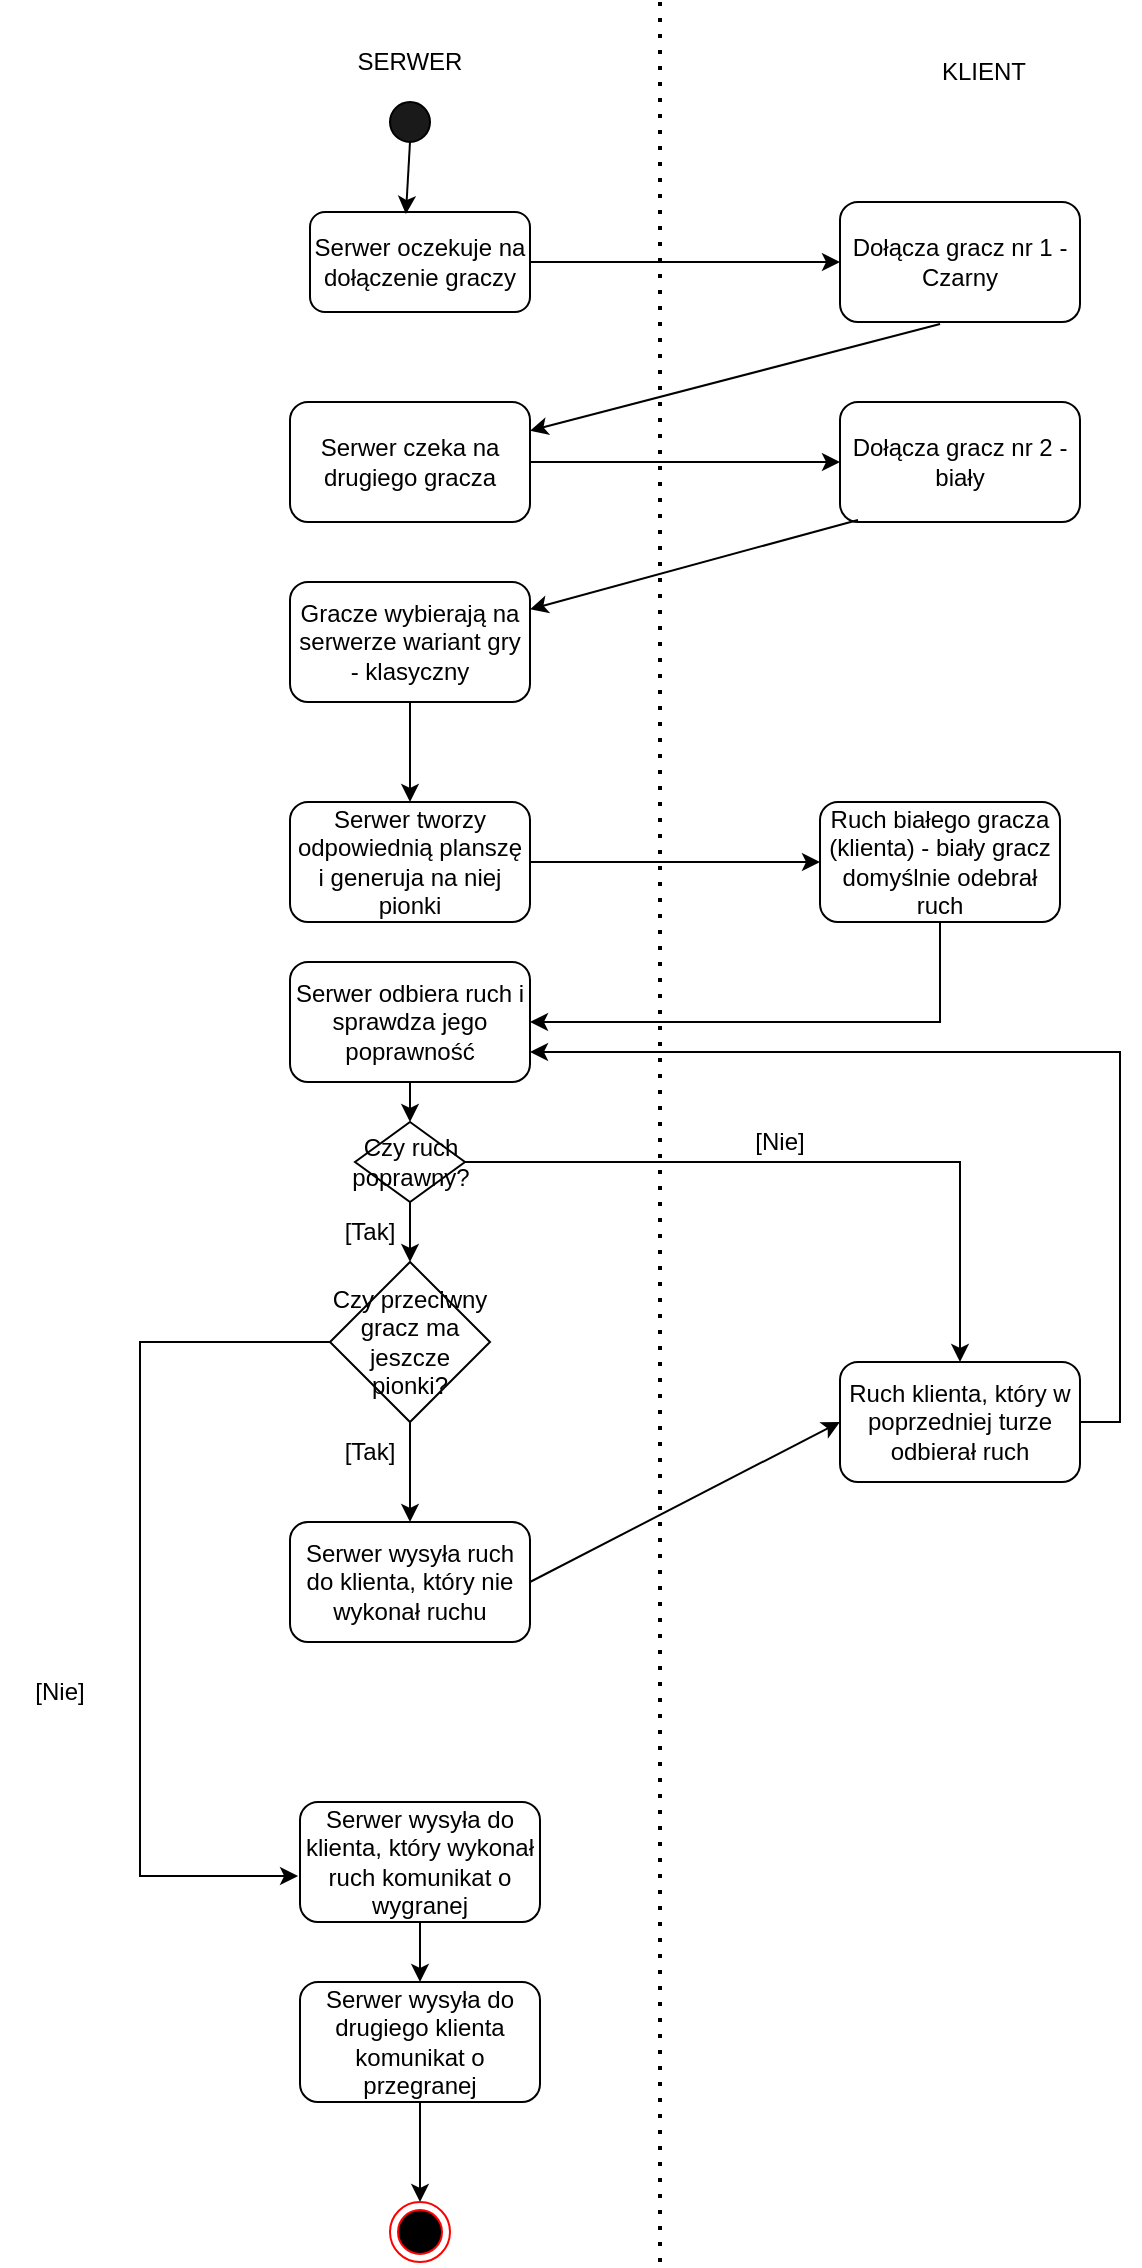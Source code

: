 <mxfile version="20.8.6"><diagram id="AY7GqgUiABuHiIRR5g9g" name="Strona-1"><mxGraphModel dx="2187" dy="1964" grid="1" gridSize="10" guides="1" tooltips="1" connect="1" arrows="1" fold="1" page="1" pageScale="1" pageWidth="827" pageHeight="1169" math="0" shadow="0"><root><mxCell id="0"/><mxCell id="1" parent="0"/><mxCell id="9VSMUnHM0sO1wP2z8Iva-1" value="Serwer oczekuje na dołączenie graczy" style="rounded=1;whiteSpace=wrap;html=1;" parent="1" vertex="1"><mxGeometry x="125" y="105" width="110" height="50" as="geometry"/></mxCell><mxCell id="9VSMUnHM0sO1wP2z8Iva-3" value="" style="endArrow=classic;html=1;rounded=0;exitX=1;exitY=0.5;exitDx=0;exitDy=0;" parent="1" source="9VSMUnHM0sO1wP2z8Iva-1" target="9VSMUnHM0sO1wP2z8Iva-4" edge="1"><mxGeometry width="50" height="50" relative="1" as="geometry"><mxPoint x="210" y="320" as="sourcePoint"/><mxPoint x="404" y="130" as="targetPoint"/></mxGeometry></mxCell><mxCell id="9VSMUnHM0sO1wP2z8Iva-4" value="Dołącza gracz nr 1 - Czarny" style="rounded=1;whiteSpace=wrap;html=1;" parent="1" vertex="1"><mxGeometry x="390" y="100" width="120" height="60" as="geometry"/></mxCell><mxCell id="9VSMUnHM0sO1wP2z8Iva-5" value="" style="endArrow=classic;html=1;rounded=0;exitX=0.417;exitY=1.017;exitDx=0;exitDy=0;exitPerimeter=0;" parent="1" source="9VSMUnHM0sO1wP2z8Iva-4" target="9VSMUnHM0sO1wP2z8Iva-6" edge="1"><mxGeometry width="50" height="50" relative="1" as="geometry"><mxPoint x="360" y="320" as="sourcePoint"/><mxPoint x="300" y="280" as="targetPoint"/></mxGeometry></mxCell><mxCell id="9VSMUnHM0sO1wP2z8Iva-6" value="Serwer czeka na drugiego gracza" style="rounded=1;whiteSpace=wrap;html=1;" parent="1" vertex="1"><mxGeometry x="115" y="200" width="120" height="60" as="geometry"/></mxCell><mxCell id="9VSMUnHM0sO1wP2z8Iva-7" value="" style="endArrow=classic;html=1;rounded=0;exitX=1;exitY=0.5;exitDx=0;exitDy=0;" parent="1" source="9VSMUnHM0sO1wP2z8Iva-6" target="9VSMUnHM0sO1wP2z8Iva-8" edge="1"><mxGeometry width="50" height="50" relative="1" as="geometry"><mxPoint x="360" y="320" as="sourcePoint"/><mxPoint x="380" y="260" as="targetPoint"/></mxGeometry></mxCell><mxCell id="9VSMUnHM0sO1wP2z8Iva-8" value="Dołącza gracz nr 2 - biały" style="rounded=1;whiteSpace=wrap;html=1;" parent="1" vertex="1"><mxGeometry x="390" y="200" width="120" height="60" as="geometry"/></mxCell><mxCell id="9VSMUnHM0sO1wP2z8Iva-9" value="" style="endArrow=classic;html=1;rounded=0;exitX=0.075;exitY=0.983;exitDx=0;exitDy=0;exitPerimeter=0;" parent="1" source="9VSMUnHM0sO1wP2z8Iva-8" target="9VSMUnHM0sO1wP2z8Iva-10" edge="1"><mxGeometry width="50" height="50" relative="1" as="geometry"><mxPoint x="370" y="320" as="sourcePoint"/><mxPoint x="260" y="340" as="targetPoint"/></mxGeometry></mxCell><mxCell id="9VSMUnHM0sO1wP2z8Iva-10" value="Gracze wybierają na serwerze wariant gry - klasyczny" style="rounded=1;whiteSpace=wrap;html=1;" parent="1" vertex="1"><mxGeometry x="115" y="290" width="120" height="60" as="geometry"/></mxCell><mxCell id="9VSMUnHM0sO1wP2z8Iva-11" value="" style="endArrow=classic;html=1;rounded=0;exitX=0.5;exitY=1;exitDx=0;exitDy=0;entryX=0.5;entryY=0;entryDx=0;entryDy=0;" parent="1" source="9VSMUnHM0sO1wP2z8Iva-10" target="9VSMUnHM0sO1wP2z8Iva-12" edge="1"><mxGeometry width="50" height="50" relative="1" as="geometry"><mxPoint x="470" y="320" as="sourcePoint"/><mxPoint x="170" y="430" as="targetPoint"/><Array as="points"/></mxGeometry></mxCell><mxCell id="9VSMUnHM0sO1wP2z8Iva-12" value="Serwer tworzy odpowiednią planszę i generuja na niej pionki" style="rounded=1;whiteSpace=wrap;html=1;" parent="1" vertex="1"><mxGeometry x="115" y="400" width="120" height="60" as="geometry"/></mxCell><mxCell id="9VSMUnHM0sO1wP2z8Iva-14" value="" style="endArrow=classic;html=1;rounded=0;exitX=1;exitY=0.5;exitDx=0;exitDy=0;" parent="1" source="9VSMUnHM0sO1wP2z8Iva-12" target="9VSMUnHM0sO1wP2z8Iva-15" edge="1"><mxGeometry width="50" height="50" relative="1" as="geometry"><mxPoint x="470" y="320" as="sourcePoint"/><mxPoint x="380" y="430" as="targetPoint"/></mxGeometry></mxCell><mxCell id="9VSMUnHM0sO1wP2z8Iva-15" value="Ruch białego gracza (klienta) - biały gracz domyślnie odebrał ruch" style="rounded=1;whiteSpace=wrap;html=1;" parent="1" vertex="1"><mxGeometry x="380" y="400" width="120" height="60" as="geometry"/></mxCell><mxCell id="9VSMUnHM0sO1wP2z8Iva-16" value="Ruch klienta, który w poprzedniej turze odbierał ruch" style="rounded=1;whiteSpace=wrap;html=1;" parent="1" vertex="1"><mxGeometry x="390" y="680" width="120" height="60" as="geometry"/></mxCell><mxCell id="9VSMUnHM0sO1wP2z8Iva-17" value="" style="endArrow=classic;html=1;rounded=0;entryX=1;entryY=0.5;entryDx=0;entryDy=0;" parent="1" target="9VSMUnHM0sO1wP2z8Iva-25" edge="1"><mxGeometry width="50" height="50" relative="1" as="geometry"><mxPoint x="440" y="460" as="sourcePoint"/><mxPoint x="440" y="470" as="targetPoint"/><Array as="points"><mxPoint x="440" y="510"/></Array></mxGeometry></mxCell><mxCell id="9VSMUnHM0sO1wP2z8Iva-21" value="" style="endArrow=classic;html=1;rounded=0;exitX=0.5;exitY=1;exitDx=0;exitDy=0;entryX=0.5;entryY=0;entryDx=0;entryDy=0;" parent="1" source="9VSMUnHM0sO1wP2z8Iva-26" target="9VSMUnHM0sO1wP2z8Iva-30" edge="1"><mxGeometry width="50" height="50" relative="1" as="geometry"><mxPoint x="440" y="550" as="sourcePoint"/><mxPoint x="175" y="680" as="targetPoint"/></mxGeometry></mxCell><mxCell id="9VSMUnHM0sO1wP2z8Iva-22" value="[Tak]" style="text;html=1;strokeColor=none;fillColor=none;align=center;verticalAlign=middle;whiteSpace=wrap;rounded=0;" parent="1" vertex="1"><mxGeometry x="125" y="710" width="60" height="30" as="geometry"/></mxCell><mxCell id="9VSMUnHM0sO1wP2z8Iva-23" value="" style="endArrow=classic;html=1;rounded=0;entryX=1;entryY=0.75;entryDx=0;entryDy=0;exitX=1;exitY=0.5;exitDx=0;exitDy=0;" parent="1" source="9VSMUnHM0sO1wP2z8Iva-16" target="9VSMUnHM0sO1wP2z8Iva-25" edge="1"><mxGeometry width="50" height="50" relative="1" as="geometry"><mxPoint x="520" y="710" as="sourcePoint"/><mxPoint x="210" y="790" as="targetPoint"/><Array as="points"><mxPoint x="530" y="710"/><mxPoint x="530" y="525"/></Array></mxGeometry></mxCell><mxCell id="9VSMUnHM0sO1wP2z8Iva-25" value="Serwer odbiera ruch i sprawdza jego poprawność" style="rounded=1;whiteSpace=wrap;html=1;" parent="1" vertex="1"><mxGeometry x="115" y="480" width="120" height="60" as="geometry"/></mxCell><mxCell id="9VSMUnHM0sO1wP2z8Iva-26" value="Czy przeciwny gracz ma jeszcze pionki?" style="rhombus;whiteSpace=wrap;html=1;" parent="1" vertex="1"><mxGeometry x="135" y="630" width="80" height="80" as="geometry"/></mxCell><mxCell id="9VSMUnHM0sO1wP2z8Iva-27" value="" style="endArrow=classic;html=1;rounded=0;exitX=0.5;exitY=1;exitDx=0;exitDy=0;entryX=0.5;entryY=0;entryDx=0;entryDy=0;" parent="1" source="9VSMUnHM0sO1wP2z8Iva-25" target="9VSMUnHM0sO1wP2z8Iva-54" edge="1"><mxGeometry width="50" height="50" relative="1" as="geometry"><mxPoint x="470" y="470" as="sourcePoint"/><mxPoint x="175" y="560" as="targetPoint"/></mxGeometry></mxCell><mxCell id="9VSMUnHM0sO1wP2z8Iva-30" value="Serwer wysyła ruch do klienta, który nie wykonał ruchu" style="rounded=1;whiteSpace=wrap;html=1;" parent="1" vertex="1"><mxGeometry x="115" y="760" width="120" height="60" as="geometry"/></mxCell><mxCell id="9VSMUnHM0sO1wP2z8Iva-31" value="" style="endArrow=classic;html=1;rounded=0;exitX=1;exitY=0.5;exitDx=0;exitDy=0;entryX=0;entryY=0.5;entryDx=0;entryDy=0;" parent="1" source="9VSMUnHM0sO1wP2z8Iva-30" target="9VSMUnHM0sO1wP2z8Iva-16" edge="1"><mxGeometry width="50" height="50" relative="1" as="geometry"><mxPoint x="470" y="620" as="sourcePoint"/><mxPoint x="520" y="570" as="targetPoint"/></mxGeometry></mxCell><mxCell id="9VSMUnHM0sO1wP2z8Iva-39" value="" style="endArrow=classic;html=1;rounded=0;exitX=0;exitY=0.5;exitDx=0;exitDy=0;entryX=-0.008;entryY=0.617;entryDx=0;entryDy=0;entryPerimeter=0;" parent="1" source="9VSMUnHM0sO1wP2z8Iva-26" target="9VSMUnHM0sO1wP2z8Iva-41" edge="1"><mxGeometry width="50" height="50" relative="1" as="geometry"><mxPoint x="470" y="620" as="sourcePoint"/><mxPoint x="120" y="820" as="targetPoint"/><Array as="points"><mxPoint x="40" y="670"/><mxPoint x="40" y="937"/></Array></mxGeometry></mxCell><mxCell id="9VSMUnHM0sO1wP2z8Iva-40" value="[Nie]" style="text;html=1;strokeColor=none;fillColor=none;align=center;verticalAlign=middle;whiteSpace=wrap;rounded=0;" parent="1" vertex="1"><mxGeometry x="-30" y="830" width="60" height="30" as="geometry"/></mxCell><mxCell id="9VSMUnHM0sO1wP2z8Iva-41" value="Serwer wysyła do klienta, który wykonał ruch komunikat o wygranej" style="rounded=1;whiteSpace=wrap;html=1;" parent="1" vertex="1"><mxGeometry x="120" y="900" width="120" height="60" as="geometry"/></mxCell><mxCell id="9VSMUnHM0sO1wP2z8Iva-42" value="" style="endArrow=classic;html=1;rounded=0;exitX=0.5;exitY=1;exitDx=0;exitDy=0;" parent="1" source="9VSMUnHM0sO1wP2z8Iva-41" target="9VSMUnHM0sO1wP2z8Iva-43" edge="1"><mxGeometry width="50" height="50" relative="1" as="geometry"><mxPoint x="470" y="620" as="sourcePoint"/><mxPoint x="180" y="900" as="targetPoint"/></mxGeometry></mxCell><mxCell id="9VSMUnHM0sO1wP2z8Iva-43" value="Serwer wysyła do drugiego klienta komunikat o przegranej" style="rounded=1;whiteSpace=wrap;html=1;" parent="1" vertex="1"><mxGeometry x="120" y="990" width="120" height="60" as="geometry"/></mxCell><mxCell id="9VSMUnHM0sO1wP2z8Iva-44" value="" style="endArrow=classic;html=1;rounded=0;exitX=0.5;exitY=1;exitDx=0;exitDy=0;" parent="1" source="9VSMUnHM0sO1wP2z8Iva-43" target="9VSMUnHM0sO1wP2z8Iva-45" edge="1"><mxGeometry width="50" height="50" relative="1" as="geometry"><mxPoint x="470" y="680" as="sourcePoint"/><mxPoint x="180" y="970" as="targetPoint"/></mxGeometry></mxCell><mxCell id="9VSMUnHM0sO1wP2z8Iva-45" value="" style="ellipse;html=1;shape=endState;fillColor=#000000;strokeColor=#ff0000;" parent="1" vertex="1"><mxGeometry x="165" y="1100" width="30" height="30" as="geometry"/></mxCell><mxCell id="9VSMUnHM0sO1wP2z8Iva-46" value="" style="ellipse;whiteSpace=wrap;html=1;aspect=fixed;fillColor=#1A1A1A;" parent="1" vertex="1"><mxGeometry x="165" y="50" width="20" height="20" as="geometry"/></mxCell><mxCell id="9VSMUnHM0sO1wP2z8Iva-47" value="" style="endArrow=classic;html=1;rounded=0;exitX=0.5;exitY=1;exitDx=0;exitDy=0;entryX=0.436;entryY=0.02;entryDx=0;entryDy=0;entryPerimeter=0;" parent="1" source="9VSMUnHM0sO1wP2z8Iva-46" target="9VSMUnHM0sO1wP2z8Iva-1" edge="1"><mxGeometry width="50" height="50" relative="1" as="geometry"><mxPoint x="470" y="350" as="sourcePoint"/><mxPoint x="520" y="300" as="targetPoint"/></mxGeometry></mxCell><mxCell id="9VSMUnHM0sO1wP2z8Iva-48" value="" style="endArrow=none;dashed=1;html=1;dashPattern=1 3;strokeWidth=2;rounded=0;" parent="1" edge="1"><mxGeometry width="50" height="50" relative="1" as="geometry"><mxPoint x="300" y="1130" as="sourcePoint"/><mxPoint x="300" as="targetPoint"/></mxGeometry></mxCell><mxCell id="9VSMUnHM0sO1wP2z8Iva-49" value="SERWER" style="text;html=1;strokeColor=none;fillColor=none;align=center;verticalAlign=middle;whiteSpace=wrap;rounded=0;" parent="1" vertex="1"><mxGeometry x="115" width="120" height="60" as="geometry"/></mxCell><mxCell id="9VSMUnHM0sO1wP2z8Iva-50" value="KLIENT" style="text;html=1;strokeColor=none;fillColor=none;align=center;verticalAlign=middle;whiteSpace=wrap;rounded=0;" parent="1" vertex="1"><mxGeometry x="384" y="10" width="156" height="50" as="geometry"/></mxCell><mxCell id="9VSMUnHM0sO1wP2z8Iva-54" value="Czy ruch poprawny?" style="rhombus;whiteSpace=wrap;html=1;fillColor=#FFFFFF;" parent="1" vertex="1"><mxGeometry x="147.5" y="560" width="55" height="40" as="geometry"/></mxCell><mxCell id="9VSMUnHM0sO1wP2z8Iva-55" value="" style="endArrow=classic;html=1;rounded=0;exitX=0.5;exitY=1;exitDx=0;exitDy=0;" parent="1" source="9VSMUnHM0sO1wP2z8Iva-54" target="9VSMUnHM0sO1wP2z8Iva-26" edge="1"><mxGeometry width="50" height="50" relative="1" as="geometry"><mxPoint x="470" y="620" as="sourcePoint"/><mxPoint x="520" y="570" as="targetPoint"/></mxGeometry></mxCell><mxCell id="9VSMUnHM0sO1wP2z8Iva-56" value="[Tak]" style="text;html=1;strokeColor=none;fillColor=none;align=center;verticalAlign=middle;whiteSpace=wrap;rounded=0;" parent="1" vertex="1"><mxGeometry x="125" y="600" width="60" height="30" as="geometry"/></mxCell><mxCell id="9VSMUnHM0sO1wP2z8Iva-57" value="" style="endArrow=classic;html=1;rounded=0;exitX=1;exitY=0.5;exitDx=0;exitDy=0;entryX=0.5;entryY=0;entryDx=0;entryDy=0;" parent="1" source="9VSMUnHM0sO1wP2z8Iva-54" target="9VSMUnHM0sO1wP2z8Iva-16" edge="1"><mxGeometry width="50" height="50" relative="1" as="geometry"><mxPoint x="470" y="560" as="sourcePoint"/><mxPoint x="520" y="510" as="targetPoint"/><Array as="points"><mxPoint x="450" y="580"/></Array></mxGeometry></mxCell><mxCell id="9VSMUnHM0sO1wP2z8Iva-59" value="[Nie]" style="text;html=1;strokeColor=none;fillColor=none;align=center;verticalAlign=middle;whiteSpace=wrap;rounded=0;" parent="1" vertex="1"><mxGeometry x="330" y="555" width="60" height="30" as="geometry"/></mxCell></root></mxGraphModel></diagram></mxfile>